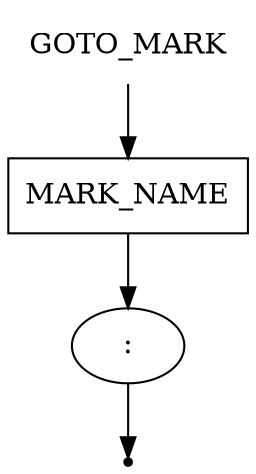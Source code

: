 digraph GOTO_MARK {
    start [label=GOTO_MARK shape=plaintext]
    mark_name [label=MARK_NAME shape=box]
    colon [label=":" shape=oval]
    end [label="" shape=point]
    start -> mark_name
    mark_name -> colon
    colon -> end
}